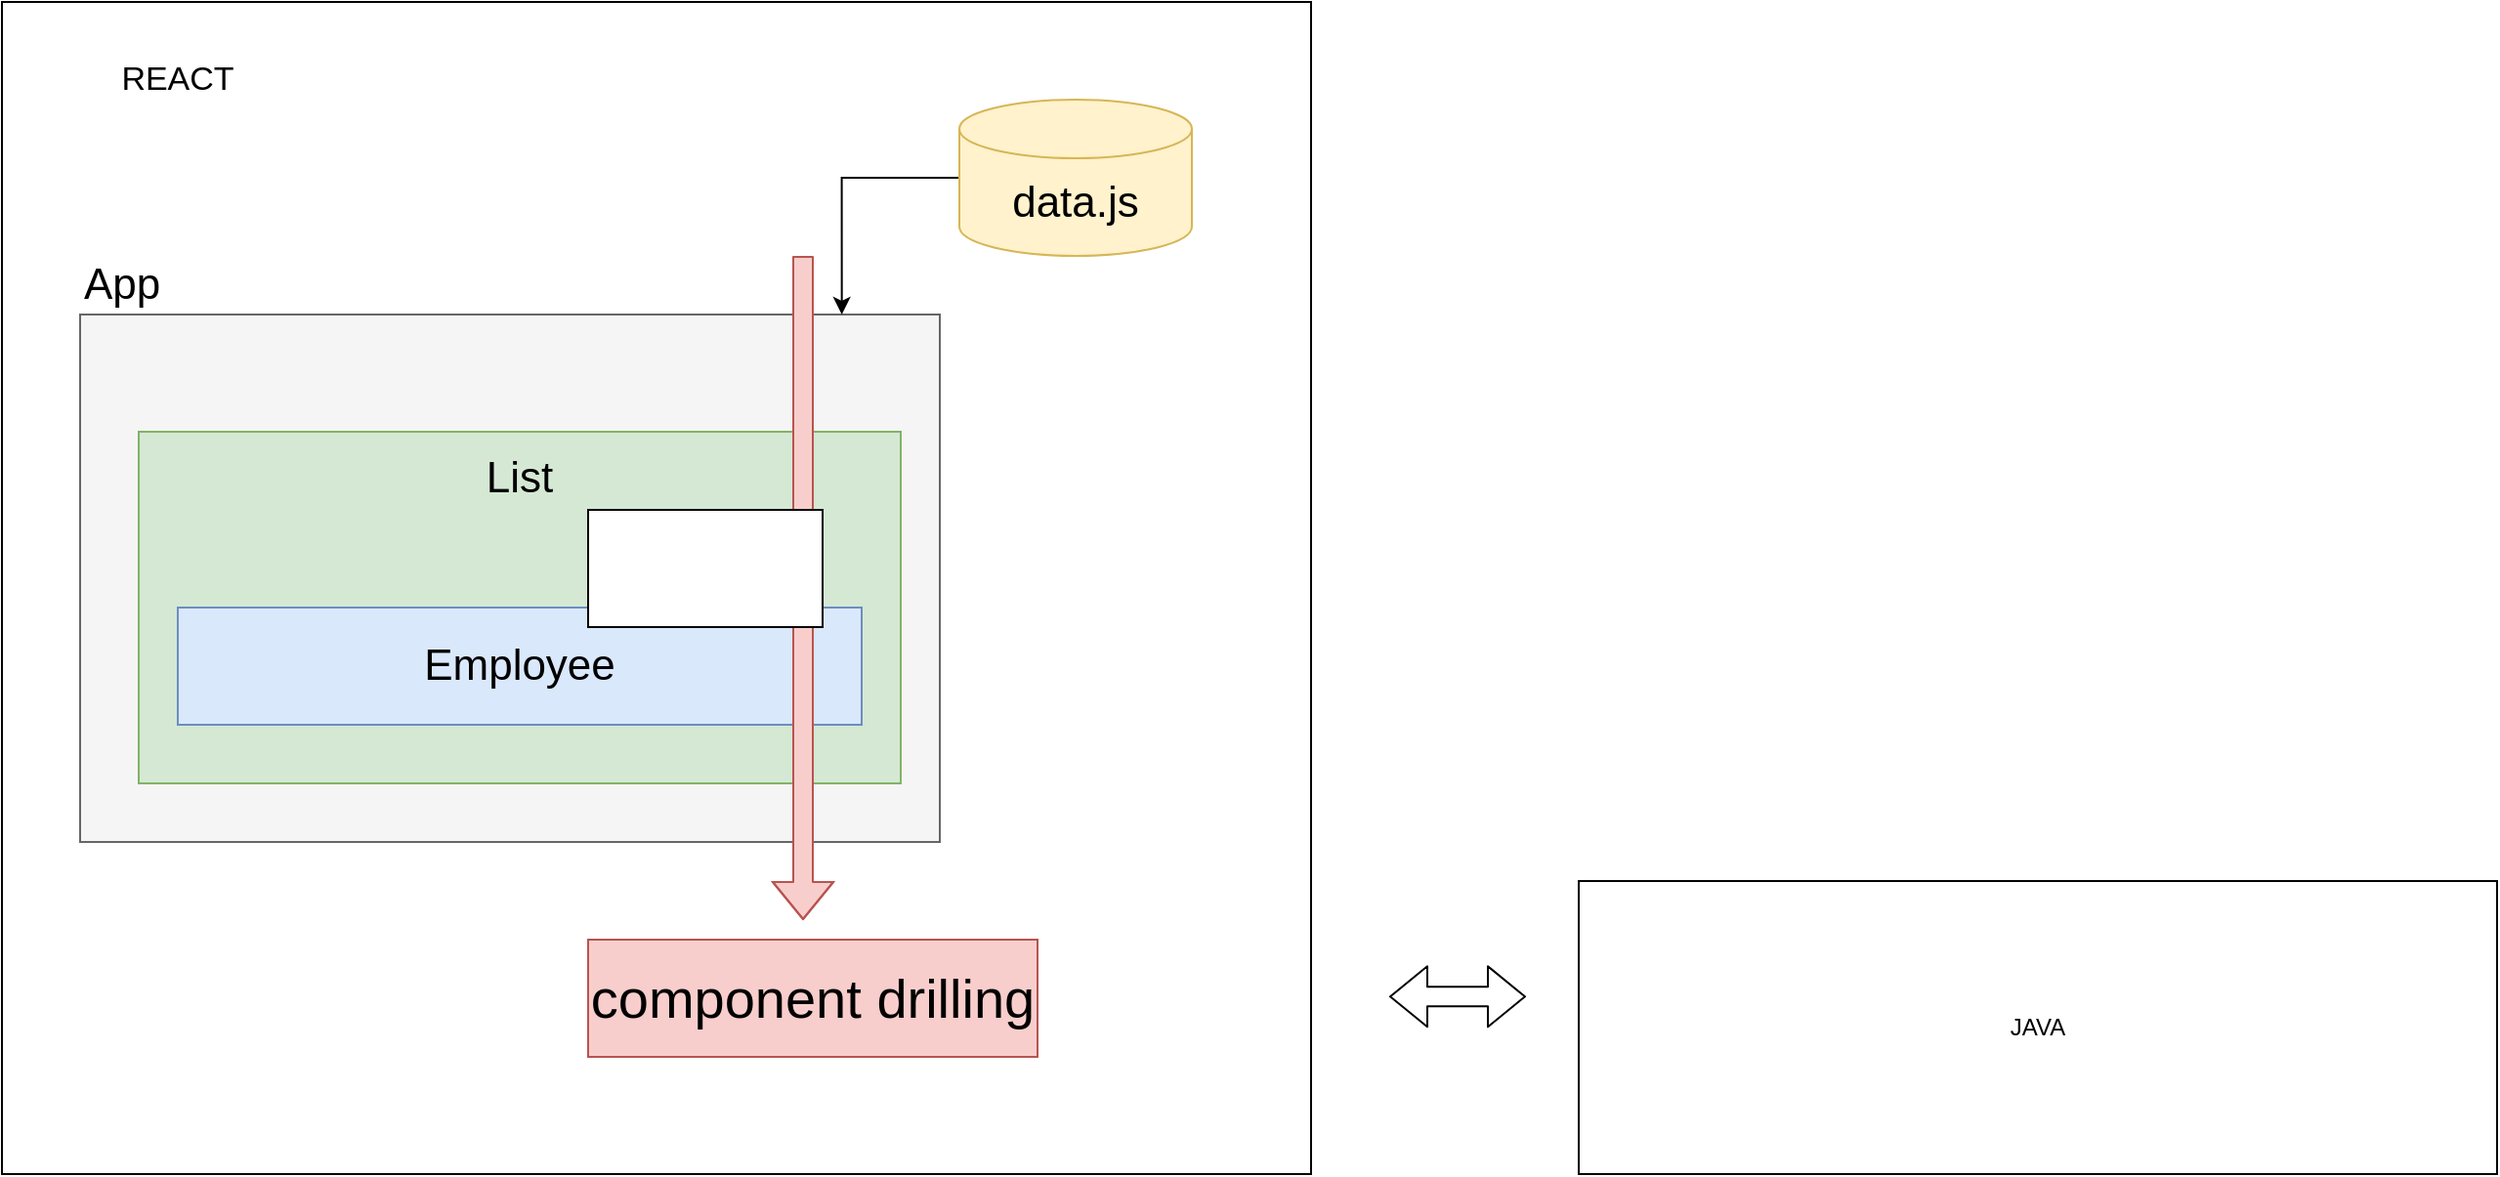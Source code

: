 <mxfile version="13.9.9" type="device"><diagram id="wxE_e9IhWzQhkXeIt0z-" name="Sayfa -1"><mxGraphModel dx="1707" dy="987" grid="1" gridSize="10" guides="1" tooltips="1" connect="1" arrows="1" fold="1" page="1" pageScale="1" pageWidth="827" pageHeight="1169" math="0" shadow="0"><root><mxCell id="0"/><mxCell id="1" parent="0"/><mxCell id="ml_vJ3JPmCFxxCORUqkK-2" value="" style="rounded=0;whiteSpace=wrap;html=1;" vertex="1" parent="1"><mxGeometry x="20" y="20" width="670" height="600" as="geometry"/></mxCell><mxCell id="uLkygwN_PM6ZtqVTnof_-1" value="" style="rounded=0;whiteSpace=wrap;html=1;fillColor=#f5f5f5;strokeColor=#666666;fontColor=#333333;" parent="1" vertex="1"><mxGeometry x="60" y="180" width="440" height="270" as="geometry"/></mxCell><mxCell id="uLkygwN_PM6ZtqVTnof_-2" value="App" style="text;html=1;strokeColor=none;fillColor=none;align=left;verticalAlign=middle;whiteSpace=wrap;rounded=0;fontSize=22;" parent="1" vertex="1"><mxGeometry x="60" y="150" width="260" height="30" as="geometry"/></mxCell><mxCell id="uLkygwN_PM6ZtqVTnof_-10" style="edgeStyle=orthogonalEdgeStyle;rounded=0;orthogonalLoop=1;jettySize=auto;html=1;entryX=0.886;entryY=0;entryDx=0;entryDy=0;entryPerimeter=0;fontSize=22;" parent="1" source="uLkygwN_PM6ZtqVTnof_-3" target="uLkygwN_PM6ZtqVTnof_-1" edge="1"><mxGeometry relative="1" as="geometry"/></mxCell><mxCell id="uLkygwN_PM6ZtqVTnof_-3" value="data.js" style="shape=cylinder3;whiteSpace=wrap;html=1;boundedLbl=1;backgroundOutline=1;size=15;fontSize=22;align=center;fillColor=#fff2cc;strokeColor=#d6b656;" parent="1" vertex="1"><mxGeometry x="510" y="70" width="119" height="80" as="geometry"/></mxCell><mxCell id="uLkygwN_PM6ZtqVTnof_-4" value="List&lt;br&gt;&lt;br&gt;&lt;br&gt;&lt;br&gt;&lt;br&gt;&lt;br&gt;" style="rounded=0;whiteSpace=wrap;html=1;fontSize=22;align=center;fillColor=#d5e8d4;strokeColor=#82b366;" parent="1" vertex="1"><mxGeometry x="90" y="240" width="390" height="180" as="geometry"/></mxCell><mxCell id="uLkygwN_PM6ZtqVTnof_-5" value="Employee" style="rounded=0;whiteSpace=wrap;html=1;fontSize=22;align=center;fillColor=#dae8fc;strokeColor=#6c8ebf;" parent="1" vertex="1"><mxGeometry x="110" y="330" width="350" height="60" as="geometry"/></mxCell><mxCell id="uLkygwN_PM6ZtqVTnof_-9" value="" style="shape=flexArrow;endArrow=classic;html=1;fontSize=22;fillColor=#f8cecc;strokeColor=#b85450;" parent="1" edge="1"><mxGeometry width="50" height="50" relative="1" as="geometry"><mxPoint x="430" y="150" as="sourcePoint"/><mxPoint x="430" y="490" as="targetPoint"/><Array as="points"><mxPoint x="430" y="380"/></Array></mxGeometry></mxCell><mxCell id="uLkygwN_PM6ZtqVTnof_-11" value="component drilling" style="text;html=1;strokeColor=#b85450;fillColor=#f8cecc;align=center;verticalAlign=middle;whiteSpace=wrap;rounded=0;fontSize=28;" parent="1" vertex="1"><mxGeometry x="320" y="500" width="230" height="60" as="geometry"/></mxCell><mxCell id="ml_vJ3JPmCFxxCORUqkK-1" value="" style="rounded=0;whiteSpace=wrap;html=1;" vertex="1" parent="1"><mxGeometry x="320" y="280" width="120" height="60" as="geometry"/></mxCell><mxCell id="ml_vJ3JPmCFxxCORUqkK-3" value="REACT" style="text;html=1;strokeColor=none;fillColor=none;align=center;verticalAlign=middle;whiteSpace=wrap;rounded=0;fontSize=17;" vertex="1" parent="1"><mxGeometry x="60" y="50" width="100" height="20" as="geometry"/></mxCell><mxCell id="ml_vJ3JPmCFxxCORUqkK-4" value="JAVA" style="rounded=0;whiteSpace=wrap;html=1;" vertex="1" parent="1"><mxGeometry x="827" y="470" width="470" height="150" as="geometry"/></mxCell><mxCell id="ml_vJ3JPmCFxxCORUqkK-5" value="" style="shape=flexArrow;endArrow=classic;startArrow=classic;html=1;fontSize=17;" edge="1" parent="1"><mxGeometry width="50" height="50" relative="1" as="geometry"><mxPoint x="730" y="529.17" as="sourcePoint"/><mxPoint x="800" y="529.17" as="targetPoint"/></mxGeometry></mxCell></root></mxGraphModel></diagram></mxfile>